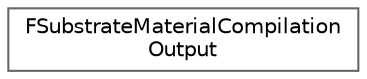 digraph "Graphical Class Hierarchy"
{
 // INTERACTIVE_SVG=YES
 // LATEX_PDF_SIZE
  bgcolor="transparent";
  edge [fontname=Helvetica,fontsize=10,labelfontname=Helvetica,labelfontsize=10];
  node [fontname=Helvetica,fontsize=10,shape=box,height=0.2,width=0.4];
  rankdir="LR";
  Node0 [id="Node000000",label="FSubstrateMaterialCompilation\lOutput",height=0.2,width=0.4,color="grey40", fillcolor="white", style="filled",URL="$de/d22/structFSubstrateMaterialCompilationOutput.html",tooltip=" "];
}
